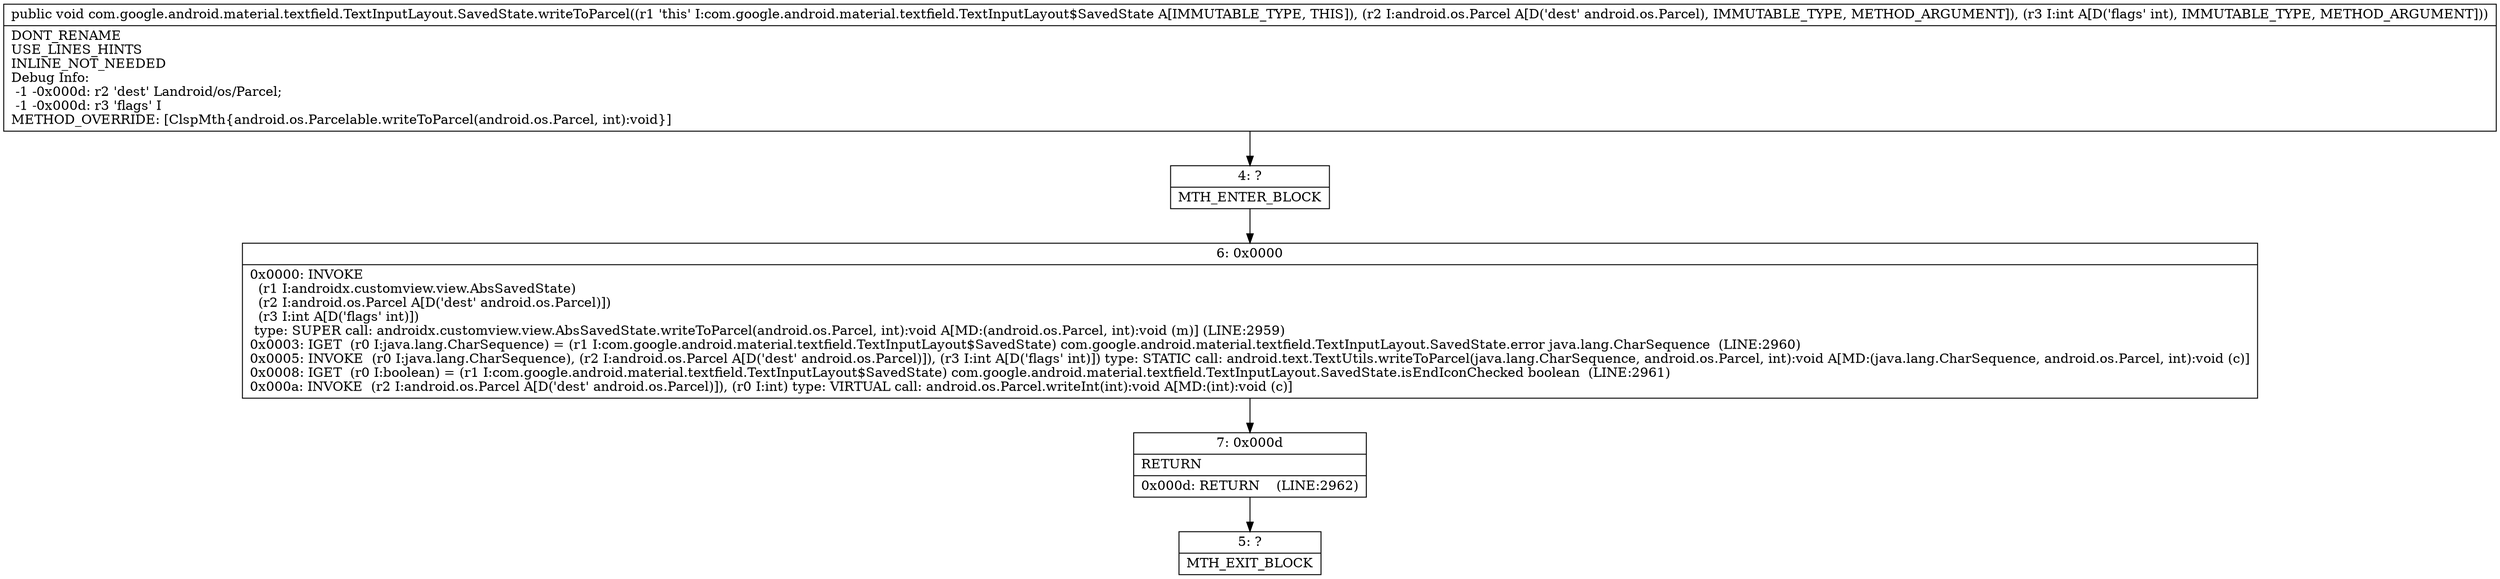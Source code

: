 digraph "CFG forcom.google.android.material.textfield.TextInputLayout.SavedState.writeToParcel(Landroid\/os\/Parcel;I)V" {
Node_4 [shape=record,label="{4\:\ ?|MTH_ENTER_BLOCK\l}"];
Node_6 [shape=record,label="{6\:\ 0x0000|0x0000: INVOKE  \l  (r1 I:androidx.customview.view.AbsSavedState)\l  (r2 I:android.os.Parcel A[D('dest' android.os.Parcel)])\l  (r3 I:int A[D('flags' int)])\l type: SUPER call: androidx.customview.view.AbsSavedState.writeToParcel(android.os.Parcel, int):void A[MD:(android.os.Parcel, int):void (m)] (LINE:2959)\l0x0003: IGET  (r0 I:java.lang.CharSequence) = (r1 I:com.google.android.material.textfield.TextInputLayout$SavedState) com.google.android.material.textfield.TextInputLayout.SavedState.error java.lang.CharSequence  (LINE:2960)\l0x0005: INVOKE  (r0 I:java.lang.CharSequence), (r2 I:android.os.Parcel A[D('dest' android.os.Parcel)]), (r3 I:int A[D('flags' int)]) type: STATIC call: android.text.TextUtils.writeToParcel(java.lang.CharSequence, android.os.Parcel, int):void A[MD:(java.lang.CharSequence, android.os.Parcel, int):void (c)]\l0x0008: IGET  (r0 I:boolean) = (r1 I:com.google.android.material.textfield.TextInputLayout$SavedState) com.google.android.material.textfield.TextInputLayout.SavedState.isEndIconChecked boolean  (LINE:2961)\l0x000a: INVOKE  (r2 I:android.os.Parcel A[D('dest' android.os.Parcel)]), (r0 I:int) type: VIRTUAL call: android.os.Parcel.writeInt(int):void A[MD:(int):void (c)]\l}"];
Node_7 [shape=record,label="{7\:\ 0x000d|RETURN\l|0x000d: RETURN    (LINE:2962)\l}"];
Node_5 [shape=record,label="{5\:\ ?|MTH_EXIT_BLOCK\l}"];
MethodNode[shape=record,label="{public void com.google.android.material.textfield.TextInputLayout.SavedState.writeToParcel((r1 'this' I:com.google.android.material.textfield.TextInputLayout$SavedState A[IMMUTABLE_TYPE, THIS]), (r2 I:android.os.Parcel A[D('dest' android.os.Parcel), IMMUTABLE_TYPE, METHOD_ARGUMENT]), (r3 I:int A[D('flags' int), IMMUTABLE_TYPE, METHOD_ARGUMENT]))  | DONT_RENAME\lUSE_LINES_HINTS\lINLINE_NOT_NEEDED\lDebug Info:\l  \-1 \-0x000d: r2 'dest' Landroid\/os\/Parcel;\l  \-1 \-0x000d: r3 'flags' I\lMETHOD_OVERRIDE: [ClspMth\{android.os.Parcelable.writeToParcel(android.os.Parcel, int):void\}]\l}"];
MethodNode -> Node_4;Node_4 -> Node_6;
Node_6 -> Node_7;
Node_7 -> Node_5;
}

